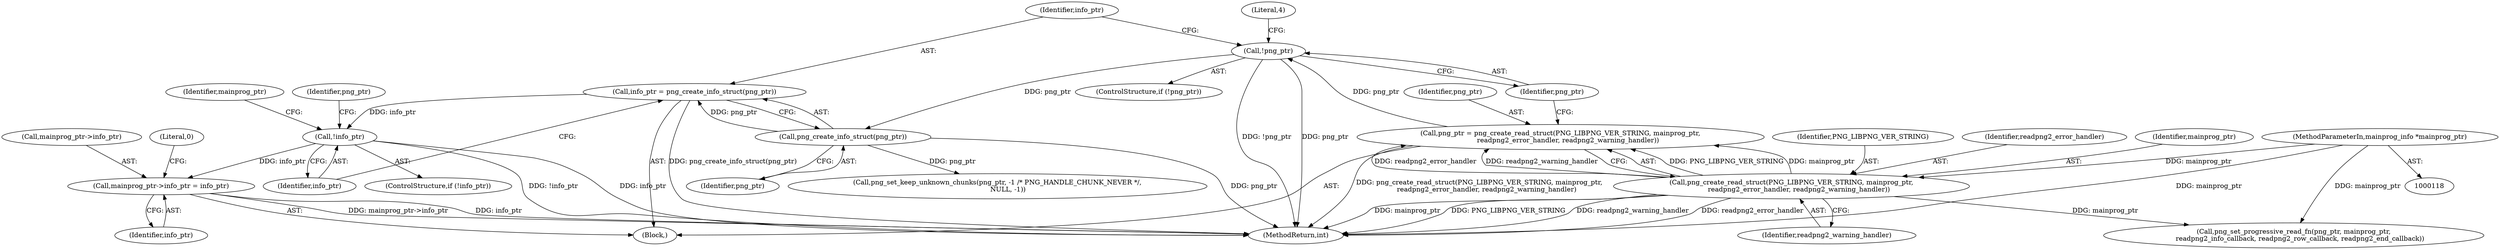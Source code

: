 digraph "0_Android_9d4853418ab2f754c2b63e091c29c5529b8b86ca_4@API" {
"1000192" [label="(Call,mainprog_ptr->info_ptr = info_ptr)"];
"1000140" [label="(Call,!info_ptr)"];
"1000135" [label="(Call,info_ptr = png_create_info_struct(png_ptr))"];
"1000137" [label="(Call,png_create_info_struct(png_ptr))"];
"1000131" [label="(Call,!png_ptr)"];
"1000123" [label="(Call,png_ptr = png_create_read_struct(PNG_LIBPNG_VER_STRING, mainprog_ptr,\n       readpng2_error_handler, readpng2_warning_handler))"];
"1000125" [label="(Call,png_create_read_struct(PNG_LIBPNG_VER_STRING, mainprog_ptr,\n       readpng2_error_handler, readpng2_warning_handler))"];
"1000119" [label="(MethodParameterIn,mainprog_info *mainprog_ptr)"];
"1000139" [label="(ControlStructure,if (!info_ptr))"];
"1000166" [label="(Call,png_set_keep_unknown_chunks(png_ptr, -1 /* PNG_HANDLE_CHUNK_NEVER */,\n          NULL, -1))"];
"1000126" [label="(Identifier,PNG_LIBPNG_VER_STRING)"];
"1000198" [label="(Literal,0)"];
"1000196" [label="(Identifier,info_ptr)"];
"1000128" [label="(Identifier,readpng2_error_handler)"];
"1000130" [label="(ControlStructure,if (!png_ptr))"];
"1000137" [label="(Call,png_create_info_struct(png_ptr))"];
"1000141" [label="(Identifier,info_ptr)"];
"1000140" [label="(Call,!info_ptr)"];
"1000120" [label="(Block,)"];
"1000119" [label="(MethodParameterIn,mainprog_info *mainprog_ptr)"];
"1000136" [label="(Identifier,info_ptr)"];
"1000138" [label="(Identifier,png_ptr)"];
"1000135" [label="(Call,info_ptr = png_create_info_struct(png_ptr))"];
"1000124" [label="(Identifier,png_ptr)"];
"1000129" [label="(Identifier,readpng2_warning_handler)"];
"1000153" [label="(Identifier,mainprog_ptr)"];
"1000131" [label="(Call,!png_ptr)"];
"1000125" [label="(Call,png_create_read_struct(PNG_LIBPNG_VER_STRING, mainprog_ptr,\n       readpng2_error_handler, readpng2_warning_handler))"];
"1000127" [label="(Identifier,mainprog_ptr)"];
"1000134" [label="(Literal,4)"];
"1000192" [label="(Call,mainprog_ptr->info_ptr = info_ptr)"];
"1000132" [label="(Identifier,png_ptr)"];
"1000145" [label="(Identifier,png_ptr)"];
"1000199" [label="(MethodReturn,int)"];
"1000193" [label="(Call,mainprog_ptr->info_ptr)"];
"1000123" [label="(Call,png_ptr = png_create_read_struct(PNG_LIBPNG_VER_STRING, mainprog_ptr,\n       readpng2_error_handler, readpng2_warning_handler))"];
"1000181" [label="(Call,png_set_progressive_read_fn(png_ptr, mainprog_ptr,\n      readpng2_info_callback, readpng2_row_callback, readpng2_end_callback))"];
"1000192" -> "1000120"  [label="AST: "];
"1000192" -> "1000196"  [label="CFG: "];
"1000193" -> "1000192"  [label="AST: "];
"1000196" -> "1000192"  [label="AST: "];
"1000198" -> "1000192"  [label="CFG: "];
"1000192" -> "1000199"  [label="DDG: mainprog_ptr->info_ptr"];
"1000192" -> "1000199"  [label="DDG: info_ptr"];
"1000140" -> "1000192"  [label="DDG: info_ptr"];
"1000140" -> "1000139"  [label="AST: "];
"1000140" -> "1000141"  [label="CFG: "];
"1000141" -> "1000140"  [label="AST: "];
"1000145" -> "1000140"  [label="CFG: "];
"1000153" -> "1000140"  [label="CFG: "];
"1000140" -> "1000199"  [label="DDG: info_ptr"];
"1000140" -> "1000199"  [label="DDG: !info_ptr"];
"1000135" -> "1000140"  [label="DDG: info_ptr"];
"1000135" -> "1000120"  [label="AST: "];
"1000135" -> "1000137"  [label="CFG: "];
"1000136" -> "1000135"  [label="AST: "];
"1000137" -> "1000135"  [label="AST: "];
"1000141" -> "1000135"  [label="CFG: "];
"1000135" -> "1000199"  [label="DDG: png_create_info_struct(png_ptr)"];
"1000137" -> "1000135"  [label="DDG: png_ptr"];
"1000137" -> "1000138"  [label="CFG: "];
"1000138" -> "1000137"  [label="AST: "];
"1000137" -> "1000199"  [label="DDG: png_ptr"];
"1000131" -> "1000137"  [label="DDG: png_ptr"];
"1000137" -> "1000166"  [label="DDG: png_ptr"];
"1000131" -> "1000130"  [label="AST: "];
"1000131" -> "1000132"  [label="CFG: "];
"1000132" -> "1000131"  [label="AST: "];
"1000134" -> "1000131"  [label="CFG: "];
"1000136" -> "1000131"  [label="CFG: "];
"1000131" -> "1000199"  [label="DDG: !png_ptr"];
"1000131" -> "1000199"  [label="DDG: png_ptr"];
"1000123" -> "1000131"  [label="DDG: png_ptr"];
"1000123" -> "1000120"  [label="AST: "];
"1000123" -> "1000125"  [label="CFG: "];
"1000124" -> "1000123"  [label="AST: "];
"1000125" -> "1000123"  [label="AST: "];
"1000132" -> "1000123"  [label="CFG: "];
"1000123" -> "1000199"  [label="DDG: png_create_read_struct(PNG_LIBPNG_VER_STRING, mainprog_ptr,\n       readpng2_error_handler, readpng2_warning_handler)"];
"1000125" -> "1000123"  [label="DDG: PNG_LIBPNG_VER_STRING"];
"1000125" -> "1000123"  [label="DDG: mainprog_ptr"];
"1000125" -> "1000123"  [label="DDG: readpng2_error_handler"];
"1000125" -> "1000123"  [label="DDG: readpng2_warning_handler"];
"1000125" -> "1000129"  [label="CFG: "];
"1000126" -> "1000125"  [label="AST: "];
"1000127" -> "1000125"  [label="AST: "];
"1000128" -> "1000125"  [label="AST: "];
"1000129" -> "1000125"  [label="AST: "];
"1000125" -> "1000199"  [label="DDG: mainprog_ptr"];
"1000125" -> "1000199"  [label="DDG: PNG_LIBPNG_VER_STRING"];
"1000125" -> "1000199"  [label="DDG: readpng2_warning_handler"];
"1000125" -> "1000199"  [label="DDG: readpng2_error_handler"];
"1000119" -> "1000125"  [label="DDG: mainprog_ptr"];
"1000125" -> "1000181"  [label="DDG: mainprog_ptr"];
"1000119" -> "1000118"  [label="AST: "];
"1000119" -> "1000199"  [label="DDG: mainprog_ptr"];
"1000119" -> "1000181"  [label="DDG: mainprog_ptr"];
}
